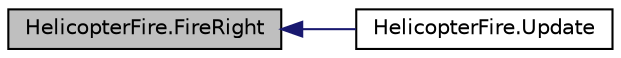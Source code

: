 digraph "HelicopterFire.FireRight"
{
  edge [fontname="Helvetica",fontsize="10",labelfontname="Helvetica",labelfontsize="10"];
  node [fontname="Helvetica",fontsize="10",shape=record];
  rankdir="LR";
  Node4 [label="HelicopterFire.FireRight",height=0.2,width=0.4,color="black", fillcolor="grey75", style="filled", fontcolor="black"];
  Node4 -> Node5 [dir="back",color="midnightblue",fontsize="10",style="solid",fontname="Helvetica"];
  Node5 [label="HelicopterFire.Update",height=0.2,width=0.4,color="black", fillcolor="white", style="filled",URL="$class_helicopter_fire.html#a7d25a2e604508722d7b245d9b27dcfa6",tooltip="get the two teimers to determine when the player can shoot again. if left mouse button is clicked..."];
}
